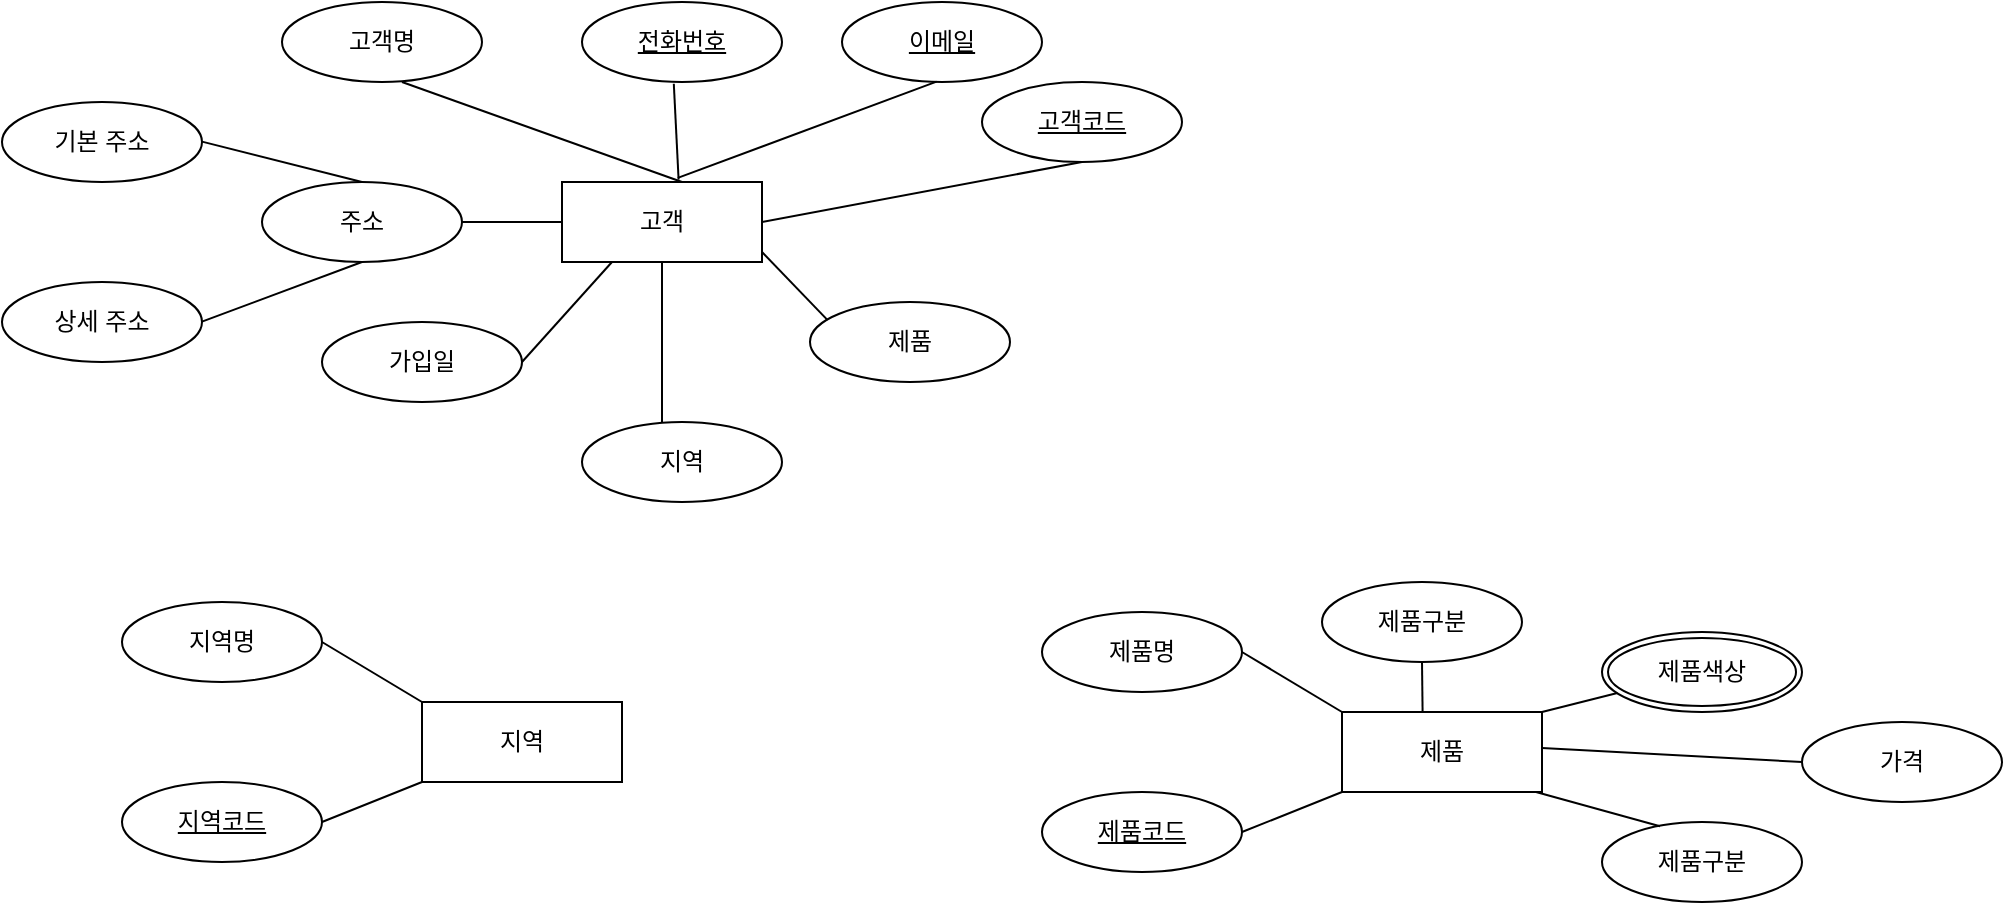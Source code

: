 <mxfile version="25.0.3">
  <diagram name="페이지-1" id="ysZ-jKtcjkvNpkwvvQhA">
    <mxGraphModel dx="1004" dy="648" grid="1" gridSize="10" guides="1" tooltips="1" connect="1" arrows="1" fold="1" page="1" pageScale="1" pageWidth="827" pageHeight="1169" math="0" shadow="0">
      <root>
        <mxCell id="0" />
        <mxCell id="1" parent="0" />
        <mxCell id="jRk8uXMkZBecZdFTt16s-2" value="고객" style="whiteSpace=wrap;html=1;align=center;" vertex="1" parent="1">
          <mxGeometry x="290" y="160" width="100" height="40" as="geometry" />
        </mxCell>
        <mxCell id="jRk8uXMkZBecZdFTt16s-3" value="고객명" style="ellipse;whiteSpace=wrap;html=1;align=center;" vertex="1" parent="1">
          <mxGeometry x="150" y="70" width="100" height="40" as="geometry" />
        </mxCell>
        <mxCell id="jRk8uXMkZBecZdFTt16s-4" value="" style="endArrow=none;html=1;rounded=0;entryX=0.5;entryY=0;entryDx=0;entryDy=0;" edge="1" parent="1">
          <mxGeometry relative="1" as="geometry">
            <mxPoint x="210" y="110" as="sourcePoint" />
            <mxPoint x="350" y="160" as="targetPoint" />
          </mxGeometry>
        </mxCell>
        <mxCell id="jRk8uXMkZBecZdFTt16s-5" value="전화번호" style="ellipse;whiteSpace=wrap;html=1;align=center;fontStyle=4;" vertex="1" parent="1">
          <mxGeometry x="300" y="70" width="100" height="40" as="geometry" />
        </mxCell>
        <mxCell id="jRk8uXMkZBecZdFTt16s-8" value="" style="endArrow=none;html=1;rounded=0;entryX=0.459;entryY=1.021;entryDx=0;entryDy=0;entryPerimeter=0;exitX=0.583;exitY=-0.03;exitDx=0;exitDy=0;exitPerimeter=0;" edge="1" parent="1" source="jRk8uXMkZBecZdFTt16s-2" target="jRk8uXMkZBecZdFTt16s-5">
          <mxGeometry relative="1" as="geometry">
            <mxPoint x="300" y="160" as="sourcePoint" />
            <mxPoint x="440" y="160" as="targetPoint" />
          </mxGeometry>
        </mxCell>
        <mxCell id="jRk8uXMkZBecZdFTt16s-9" value="이메일" style="ellipse;whiteSpace=wrap;html=1;align=center;fontStyle=4;" vertex="1" parent="1">
          <mxGeometry x="430" y="70" width="100" height="40" as="geometry" />
        </mxCell>
        <mxCell id="jRk8uXMkZBecZdFTt16s-11" value="" style="endArrow=none;html=1;rounded=0;entryX=0.473;entryY=0.995;entryDx=0;entryDy=0;entryPerimeter=0;exitX=0.579;exitY=-0.051;exitDx=0;exitDy=0;exitPerimeter=0;" edge="1" parent="1" source="jRk8uXMkZBecZdFTt16s-2" target="jRk8uXMkZBecZdFTt16s-9">
          <mxGeometry relative="1" as="geometry">
            <mxPoint x="300" y="160" as="sourcePoint" />
            <mxPoint x="460" y="160" as="targetPoint" />
          </mxGeometry>
        </mxCell>
        <mxCell id="jRk8uXMkZBecZdFTt16s-12" value="고객코드" style="ellipse;whiteSpace=wrap;html=1;align=center;fontStyle=4;" vertex="1" parent="1">
          <mxGeometry x="500" y="110" width="100" height="40" as="geometry" />
        </mxCell>
        <mxCell id="jRk8uXMkZBecZdFTt16s-13" value="" style="endArrow=none;html=1;rounded=0;entryX=0.5;entryY=1;entryDx=0;entryDy=0;exitX=1;exitY=0.5;exitDx=0;exitDy=0;" edge="1" parent="1" source="jRk8uXMkZBecZdFTt16s-2" target="jRk8uXMkZBecZdFTt16s-12">
          <mxGeometry relative="1" as="geometry">
            <mxPoint x="400" y="180" as="sourcePoint" />
            <mxPoint x="540" y="179.58" as="targetPoint" />
          </mxGeometry>
        </mxCell>
        <mxCell id="jRk8uXMkZBecZdFTt16s-14" value="주소" style="ellipse;whiteSpace=wrap;html=1;align=center;" vertex="1" parent="1">
          <mxGeometry x="140" y="160" width="100" height="40" as="geometry" />
        </mxCell>
        <mxCell id="jRk8uXMkZBecZdFTt16s-15" value="" style="endArrow=none;html=1;rounded=0;entryX=0;entryY=0.5;entryDx=0;entryDy=0;exitX=1;exitY=0.5;exitDx=0;exitDy=0;" edge="1" parent="1" source="jRk8uXMkZBecZdFTt16s-14" target="jRk8uXMkZBecZdFTt16s-2">
          <mxGeometry relative="1" as="geometry">
            <mxPoint x="190" y="160" as="sourcePoint" />
            <mxPoint x="330" y="210" as="targetPoint" />
          </mxGeometry>
        </mxCell>
        <mxCell id="jRk8uXMkZBecZdFTt16s-16" value="상세 주소" style="ellipse;whiteSpace=wrap;html=1;align=center;" vertex="1" parent="1">
          <mxGeometry x="10" y="210" width="100" height="40" as="geometry" />
        </mxCell>
        <mxCell id="jRk8uXMkZBecZdFTt16s-17" value="기본 주소" style="ellipse;whiteSpace=wrap;html=1;align=center;" vertex="1" parent="1">
          <mxGeometry x="10" y="120" width="100" height="40" as="geometry" />
        </mxCell>
        <mxCell id="jRk8uXMkZBecZdFTt16s-18" value="" style="endArrow=none;html=1;rounded=0;entryX=0.5;entryY=0;entryDx=0;entryDy=0;exitX=1;exitY=0.5;exitDx=0;exitDy=0;" edge="1" parent="1" target="jRk8uXMkZBecZdFTt16s-14">
          <mxGeometry relative="1" as="geometry">
            <mxPoint x="110" y="139.82" as="sourcePoint" />
            <mxPoint x="160" y="139.82" as="targetPoint" />
          </mxGeometry>
        </mxCell>
        <mxCell id="jRk8uXMkZBecZdFTt16s-19" value="" style="endArrow=none;html=1;rounded=0;entryX=0.5;entryY=1;entryDx=0;entryDy=0;exitX=1;exitY=0.5;exitDx=0;exitDy=0;" edge="1" parent="1" target="jRk8uXMkZBecZdFTt16s-14">
          <mxGeometry relative="1" as="geometry">
            <mxPoint x="110" y="229.82" as="sourcePoint" />
            <mxPoint x="160" y="229.82" as="targetPoint" />
          </mxGeometry>
        </mxCell>
        <mxCell id="jRk8uXMkZBecZdFTt16s-20" value="가입일" style="ellipse;whiteSpace=wrap;html=1;align=center;" vertex="1" parent="1">
          <mxGeometry x="170" y="230" width="100" height="40" as="geometry" />
        </mxCell>
        <mxCell id="jRk8uXMkZBecZdFTt16s-21" value="" style="endArrow=none;html=1;rounded=0;entryX=0.25;entryY=1;entryDx=0;entryDy=0;exitX=1;exitY=0.5;exitDx=0;exitDy=0;" edge="1" parent="1" target="jRk8uXMkZBecZdFTt16s-2">
          <mxGeometry relative="1" as="geometry">
            <mxPoint x="270" y="250" as="sourcePoint" />
            <mxPoint x="320" y="250" as="targetPoint" />
          </mxGeometry>
        </mxCell>
        <mxCell id="jRk8uXMkZBecZdFTt16s-22" value="지역" style="ellipse;whiteSpace=wrap;html=1;align=center;" vertex="1" parent="1">
          <mxGeometry x="300" y="280" width="100" height="40" as="geometry" />
        </mxCell>
        <mxCell id="jRk8uXMkZBecZdFTt16s-23" value="" style="endArrow=none;html=1;rounded=0;entryX=0.5;entryY=1;entryDx=0;entryDy=0;exitX=0.4;exitY=0;exitDx=0;exitDy=0;exitPerimeter=0;" edge="1" parent="1" source="jRk8uXMkZBecZdFTt16s-22" target="jRk8uXMkZBecZdFTt16s-2">
          <mxGeometry relative="1" as="geometry">
            <mxPoint x="280" y="260" as="sourcePoint" />
            <mxPoint x="325" y="210" as="targetPoint" />
            <Array as="points">
              <mxPoint x="340" y="240" />
            </Array>
          </mxGeometry>
        </mxCell>
        <mxCell id="jRk8uXMkZBecZdFTt16s-24" value="지역" style="whiteSpace=wrap;html=1;align=center;" vertex="1" parent="1">
          <mxGeometry x="220" y="420" width="100" height="40" as="geometry" />
        </mxCell>
        <mxCell id="jRk8uXMkZBecZdFTt16s-25" value="지역명" style="ellipse;whiteSpace=wrap;html=1;align=center;" vertex="1" parent="1">
          <mxGeometry x="70" y="370" width="100" height="40" as="geometry" />
        </mxCell>
        <mxCell id="jRk8uXMkZBecZdFTt16s-27" value="" style="endArrow=none;html=1;rounded=0;entryX=1;entryY=0.5;entryDx=0;entryDy=0;exitX=0;exitY=0;exitDx=0;exitDy=0;" edge="1" parent="1" source="jRk8uXMkZBecZdFTt16s-24" target="jRk8uXMkZBecZdFTt16s-25">
          <mxGeometry relative="1" as="geometry">
            <mxPoint x="190" y="430" as="sourcePoint" />
            <mxPoint x="190" y="350" as="targetPoint" />
            <Array as="points" />
          </mxGeometry>
        </mxCell>
        <mxCell id="jRk8uXMkZBecZdFTt16s-28" value="&lt;u&gt;지역코드&lt;/u&gt;" style="ellipse;whiteSpace=wrap;html=1;align=center;" vertex="1" parent="1">
          <mxGeometry x="70" y="460" width="100" height="40" as="geometry" />
        </mxCell>
        <mxCell id="jRk8uXMkZBecZdFTt16s-29" value="" style="endArrow=none;html=1;rounded=0;entryX=1;entryY=0.5;entryDx=0;entryDy=0;exitX=0;exitY=1;exitDx=0;exitDy=0;" edge="1" parent="1" source="jRk8uXMkZBecZdFTt16s-24" target="jRk8uXMkZBecZdFTt16s-28">
          <mxGeometry relative="1" as="geometry">
            <mxPoint x="230" y="530" as="sourcePoint" />
            <mxPoint x="180" y="480" as="targetPoint" />
            <Array as="points" />
          </mxGeometry>
        </mxCell>
        <mxCell id="jRk8uXMkZBecZdFTt16s-31" value="제품" style="whiteSpace=wrap;html=1;align=center;" vertex="1" parent="1">
          <mxGeometry x="680" y="425" width="100" height="40" as="geometry" />
        </mxCell>
        <mxCell id="jRk8uXMkZBecZdFTt16s-32" value="제품명" style="ellipse;whiteSpace=wrap;html=1;align=center;" vertex="1" parent="1">
          <mxGeometry x="530" y="375" width="100" height="40" as="geometry" />
        </mxCell>
        <mxCell id="jRk8uXMkZBecZdFTt16s-33" value="" style="endArrow=none;html=1;rounded=0;entryX=1;entryY=0.5;entryDx=0;entryDy=0;exitX=0;exitY=0;exitDx=0;exitDy=0;" edge="1" parent="1" source="jRk8uXMkZBecZdFTt16s-31" target="jRk8uXMkZBecZdFTt16s-32">
          <mxGeometry relative="1" as="geometry">
            <mxPoint x="650" y="435" as="sourcePoint" />
            <mxPoint x="650" y="355" as="targetPoint" />
            <Array as="points" />
          </mxGeometry>
        </mxCell>
        <mxCell id="jRk8uXMkZBecZdFTt16s-34" value="&lt;u&gt;제품코드&lt;/u&gt;" style="ellipse;whiteSpace=wrap;html=1;align=center;" vertex="1" parent="1">
          <mxGeometry x="530" y="465" width="100" height="40" as="geometry" />
        </mxCell>
        <mxCell id="jRk8uXMkZBecZdFTt16s-35" value="" style="endArrow=none;html=1;rounded=0;entryX=1;entryY=0.5;entryDx=0;entryDy=0;exitX=0;exitY=1;exitDx=0;exitDy=0;" edge="1" parent="1" source="jRk8uXMkZBecZdFTt16s-31" target="jRk8uXMkZBecZdFTt16s-34">
          <mxGeometry relative="1" as="geometry">
            <mxPoint x="690" y="535" as="sourcePoint" />
            <mxPoint x="640" y="485" as="targetPoint" />
            <Array as="points" />
          </mxGeometry>
        </mxCell>
        <mxCell id="jRk8uXMkZBecZdFTt16s-36" value="제품구분" style="ellipse;whiteSpace=wrap;html=1;align=center;" vertex="1" parent="1">
          <mxGeometry x="670" y="360" width="100" height="40" as="geometry" />
        </mxCell>
        <mxCell id="jRk8uXMkZBecZdFTt16s-37" value="" style="endArrow=none;html=1;rounded=0;entryX=1;entryY=0.5;entryDx=0;entryDy=0;exitX=0.403;exitY=0.001;exitDx=0;exitDy=0;exitPerimeter=0;" edge="1" parent="1" source="jRk8uXMkZBecZdFTt16s-31">
          <mxGeometry relative="1" as="geometry">
            <mxPoint x="720" y="420" as="sourcePoint" />
            <mxPoint x="720" y="400" as="targetPoint" />
            <Array as="points" />
          </mxGeometry>
        </mxCell>
        <mxCell id="jRk8uXMkZBecZdFTt16s-38" value="제품구분" style="ellipse;whiteSpace=wrap;html=1;align=center;" vertex="1" parent="1">
          <mxGeometry x="810" y="480" width="100" height="40" as="geometry" />
        </mxCell>
        <mxCell id="jRk8uXMkZBecZdFTt16s-39" value="" style="endArrow=none;html=1;rounded=0;entryX=1;entryY=0.5;entryDx=0;entryDy=0;exitX=0.29;exitY=0.053;exitDx=0;exitDy=0;exitPerimeter=0;" edge="1" parent="1" source="jRk8uXMkZBecZdFTt16s-38">
          <mxGeometry relative="1" as="geometry">
            <mxPoint x="827" y="445" as="sourcePoint" />
            <mxPoint x="777" y="465" as="targetPoint" />
            <Array as="points" />
          </mxGeometry>
        </mxCell>
        <mxCell id="jRk8uXMkZBecZdFTt16s-40" value="제품색상" style="ellipse;shape=doubleEllipse;margin=3;whiteSpace=wrap;html=1;align=center;" vertex="1" parent="1">
          <mxGeometry x="810" y="385" width="100" height="40" as="geometry" />
        </mxCell>
        <mxCell id="jRk8uXMkZBecZdFTt16s-41" value="" style="endArrow=none;html=1;rounded=0;entryX=1;entryY=0.5;entryDx=0;entryDy=0;exitX=0.077;exitY=0.762;exitDx=0;exitDy=0;exitPerimeter=0;" edge="1" parent="1" source="jRk8uXMkZBecZdFTt16s-40">
          <mxGeometry relative="1" as="geometry">
            <mxPoint x="842" y="442" as="sourcePoint" />
            <mxPoint x="780" y="425" as="targetPoint" />
            <Array as="points" />
          </mxGeometry>
        </mxCell>
        <mxCell id="jRk8uXMkZBecZdFTt16s-42" value="가격" style="ellipse;whiteSpace=wrap;html=1;align=center;" vertex="1" parent="1">
          <mxGeometry x="910" y="430" width="100" height="40" as="geometry" />
        </mxCell>
        <mxCell id="jRk8uXMkZBecZdFTt16s-43" value="" style="endArrow=none;html=1;rounded=0;entryX=1;entryY=0.5;entryDx=0;entryDy=0;exitX=0;exitY=0.5;exitDx=0;exitDy=0;" edge="1" parent="1" source="jRk8uXMkZBecZdFTt16s-42">
          <mxGeometry relative="1" as="geometry">
            <mxPoint x="842" y="460" as="sourcePoint" />
            <mxPoint x="780" y="443" as="targetPoint" />
            <Array as="points" />
          </mxGeometry>
        </mxCell>
        <mxCell id="jRk8uXMkZBecZdFTt16s-44" value="제품" style="ellipse;whiteSpace=wrap;html=1;align=center;" vertex="1" parent="1">
          <mxGeometry x="414" y="220" width="100" height="40" as="geometry" />
        </mxCell>
        <mxCell id="jRk8uXMkZBecZdFTt16s-45" value="" style="endArrow=none;html=1;rounded=0;entryX=0.6;entryY=1;entryDx=0;entryDy=0;entryPerimeter=0;exitX=0.088;exitY=0.227;exitDx=0;exitDy=0;exitPerimeter=0;" edge="1" parent="1" source="jRk8uXMkZBecZdFTt16s-44">
          <mxGeometry relative="1" as="geometry">
            <mxPoint x="410" y="230" as="sourcePoint" />
            <mxPoint x="390" y="195" as="targetPoint" />
            <Array as="points" />
          </mxGeometry>
        </mxCell>
      </root>
    </mxGraphModel>
  </diagram>
</mxfile>
